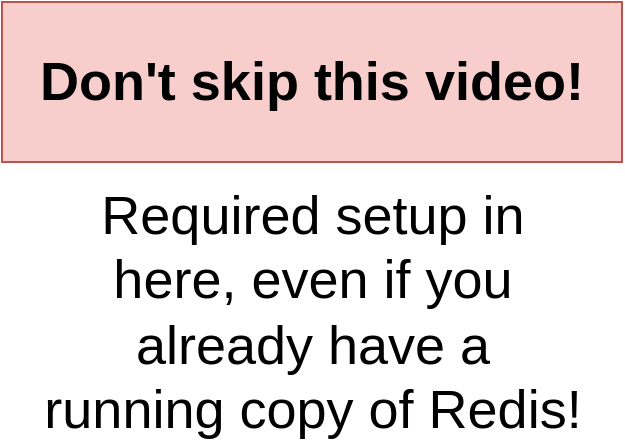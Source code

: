 <mxfile version="13.3.7" type="device" pages="6"><diagram id="FlQmjJf_3P-MdmIjegeD" name="01 - dontskip"><mxGraphModel dx="394" dy="243" grid="1" gridSize="10" guides="1" tooltips="1" connect="1" arrows="1" fold="1" page="1" pageScale="1" pageWidth="1920" pageHeight="1200" math="0" shadow="0"><root><mxCell id="0"/><mxCell id="1" parent="0"/><mxCell id="08LeD3AKnkNgxq96Mvjr-1" value="Don't skip this video!" style="rounded=0;whiteSpace=wrap;html=1;fillColor=#f8cecc;strokeColor=#b85450;fontSize=27;fontStyle=1" vertex="1" parent="1"><mxGeometry x="690" y="430" width="310" height="80" as="geometry"/></mxCell><mxCell id="08LeD3AKnkNgxq96Mvjr-2" value="Required setup in here, even if you already have a running copy of Redis!" style="text;html=1;strokeColor=none;fillColor=none;align=center;verticalAlign=middle;whiteSpace=wrap;rounded=0;fontSize=27;" vertex="1" parent="1"><mxGeometry x="707.5" y="570" width="275" height="30" as="geometry"/></mxCell></root></mxGraphModel></diagram><diagram id="i25XqqXF7UH3JIsQD1Na" name="02 - sections"><mxGraphModel dx="471" dy="290" grid="1" gridSize="10" guides="1" tooltips="1" connect="1" arrows="1" fold="1" page="1" pageScale="1" pageWidth="1920" pageHeight="1200" math="0" shadow="0"><root><mxCell id="IcpuYc4QSEBzgNt1QzdT-0"/><mxCell id="IcpuYc4QSEBzgNt1QzdT-1" parent="IcpuYc4QSEBzgNt1QzdT-0"/><mxCell id="fM0KMBiAQoBOEVt94Xxt-0" value="&lt;font&gt;&lt;b style=&quot;font-size: 18px&quot;&gt;Redis Install&lt;/b&gt;&lt;br&gt;&lt;font style=&quot;font-size: 13px&quot;&gt;(choose one)&lt;/font&gt;&lt;/font&gt;" style="rounded=0;whiteSpace=wrap;html=1;fontSize=27;fillColor=#d5e8d4;strokeColor=#82b366;" vertex="1" parent="IcpuYc4QSEBzgNt1QzdT-1"><mxGeometry x="710" y="457.5" width="120" height="80" as="geometry"/></mxCell><mxCell id="fM0KMBiAQoBOEVt94Xxt-1" value="First Quick Piece of Setup" style="rounded=0;whiteSpace=wrap;html=1;fontSize=27;fontStyle=1;fillColor=#dae8fc;strokeColor=#6c8ebf;" vertex="1" parent="IcpuYc4QSEBzgNt1QzdT-1"><mxGeometry x="710" y="380" width="410" height="40" as="geometry"/></mxCell><mxCell id="fM0KMBiAQoBOEVt94Xxt-2" value="" style="shape=curlyBracket;whiteSpace=wrap;html=1;rounded=1;fontSize=27;" vertex="1" parent="IcpuYc4QSEBzgNt1QzdT-1"><mxGeometry x="830" y="445" width="30" height="105" as="geometry"/></mxCell><mxCell id="fM0KMBiAQoBOEVt94Xxt-3" value="Create an instance on Redis Cloud &lt;b&gt;redis.com&lt;/b&gt;" style="rounded=0;whiteSpace=wrap;html=1;fontSize=14;shadow=1;" vertex="1" parent="IcpuYc4QSEBzgNt1QzdT-1"><mxGeometry x="870" y="445" width="250" height="45" as="geometry"/></mxCell><mxCell id="fM0KMBiAQoBOEVt94Xxt-4" value="Install + run on your local computer" style="rounded=0;whiteSpace=wrap;html=1;fontSize=14;shadow=1;" vertex="1" parent="IcpuYc4QSEBzgNt1QzdT-1"><mxGeometry x="870" y="510" width="250" height="40" as="geometry"/></mxCell><mxCell id="fM0KMBiAQoBOEVt94Xxt-8" value="&lt;i&gt;or&lt;/i&gt;" style="text;html=1;strokeColor=none;fillColor=none;align=center;verticalAlign=middle;whiteSpace=wrap;rounded=0;fontSize=14;" vertex="1" parent="IcpuYc4QSEBzgNt1QzdT-1"><mxGeometry x="975" y="487" width="40" height="20" as="geometry"/></mxCell><mxCell id="IM_Wy5jvjGgdfBNJRTlD-0" value="I will show you local setup later in the course" style="text;html=1;strokeColor=none;fillColor=none;align=center;verticalAlign=middle;whiteSpace=wrap;rounded=0;shadow=0;fontSize=10;fontStyle=2" vertex="1" parent="IcpuYc4QSEBzgNt1QzdT-1"><mxGeometry x="892.5" y="550" width="205" height="30" as="geometry"/></mxCell></root></mxGraphModel></diagram><diagram name="03 - three" id="sYnba6wghPu-67PoCXSD"><mxGraphModel dx="498" dy="307" grid="1" gridSize="10" guides="1" tooltips="1" connect="1" arrows="1" fold="1" page="1" pageScale="1" pageWidth="1920" pageHeight="1200" math="0" shadow="0"><root><mxCell id="MJ04BkHHDkndsGwvQ6Dj-0"/><mxCell id="MJ04BkHHDkndsGwvQ6Dj-1" parent="MJ04BkHHDkndsGwvQ6Dj-0"/><mxCell id="MJ04BkHHDkndsGwvQ6Dj-3" value="Second Quick Piece of Setup" style="rounded=0;whiteSpace=wrap;html=1;fontSize=27;fontStyle=1;fillColor=#dae8fc;strokeColor=#6c8ebf;" vertex="1" parent="MJ04BkHHDkndsGwvQ6Dj-1"><mxGeometry x="710" y="380" width="410" height="40" as="geometry"/></mxCell><mxCell id="MJ04BkHHDkndsGwvQ6Dj-11" value="&lt;font&gt;&lt;span style=&quot;font-size: 18px&quot;&gt;&lt;b&gt;Run Redis Commands Manually&lt;br&gt;&lt;/b&gt;&lt;/span&gt;&lt;font style=&quot;font-size: 12px&quot;&gt;&lt;i&gt;(pick one)&lt;/i&gt;&lt;/font&gt;&lt;br&gt;&lt;/font&gt;" style="rounded=0;whiteSpace=wrap;html=1;fontSize=27;fillColor=#e1d5e7;strokeColor=#9673a6;" vertex="1" parent="MJ04BkHHDkndsGwvQ6Dj-1"><mxGeometry x="710" y="445" width="120" height="150" as="geometry"/></mxCell><mxCell id="MJ04BkHHDkndsGwvQ6Dj-12" value="" style="shape=curlyBracket;whiteSpace=wrap;html=1;rounded=1;fontSize=27;" vertex="1" parent="MJ04BkHHDkndsGwvQ6Dj-1"><mxGeometry x="830" y="440" width="30" height="160" as="geometry"/></mxCell><mxCell id="MJ04BkHHDkndsGwvQ6Dj-13" value="Use Redis-CLI" style="rounded=0;whiteSpace=wrap;html=1;fontSize=14;shadow=1;" vertex="1" parent="MJ04BkHHDkndsGwvQ6Dj-1"><mxGeometry x="870" y="560" width="250" height="40" as="geometry"/></mxCell><mxCell id="MJ04BkHHDkndsGwvQ6Dj-14" value="Use rbook.cloud" style="rounded=0;whiteSpace=wrap;html=1;fontSize=14;shadow=1;" vertex="1" parent="MJ04BkHHDkndsGwvQ6Dj-1"><mxGeometry x="870" y="440" width="250" height="40" as="geometry"/></mxCell><mxCell id="MJ04BkHHDkndsGwvQ6Dj-15" value="&lt;i&gt;or&lt;/i&gt;" style="text;html=1;strokeColor=none;fillColor=none;align=center;verticalAlign=middle;whiteSpace=wrap;rounded=0;fontSize=14;" vertex="1" parent="MJ04BkHHDkndsGwvQ6Dj-1"><mxGeometry x="975" y="477" width="40" height="20" as="geometry"/></mxCell><mxCell id="MJ04BkHHDkndsGwvQ6Dj-16" value="&lt;i&gt;or&lt;/i&gt;" style="text;html=1;strokeColor=none;fillColor=none;align=center;verticalAlign=middle;whiteSpace=wrap;rounded=0;fontSize=14;" vertex="1" parent="MJ04BkHHDkndsGwvQ6Dj-1"><mxGeometry x="975" y="540" width="40" height="20" as="geometry"/></mxCell><mxCell id="MJ04BkHHDkndsGwvQ6Dj-17" value="Run rbook on your local machine" style="rounded=0;whiteSpace=wrap;html=1;fontSize=14;shadow=1;" vertex="1" parent="MJ04BkHHDkndsGwvQ6Dj-1"><mxGeometry x="870" y="500" width="250" height="40" as="geometry"/></mxCell><mxCell id="tQoPjsHzVke9z0r9jETN-0" value="I will show you Redis-CLI later in the course" style="text;html=1;strokeColor=none;fillColor=none;align=center;verticalAlign=middle;whiteSpace=wrap;rounded=0;shadow=0;fontSize=10;fontStyle=2" vertex="1" parent="MJ04BkHHDkndsGwvQ6Dj-1"><mxGeometry x="892.5" y="595" width="205" height="30" as="geometry"/></mxCell></root></mxGraphModel></diagram><diagram id="ezaFsi1SFpjovAXqx6Cd" name="05 - rcloud"><mxGraphModel dx="329" dy="203" grid="1" gridSize="10" guides="1" tooltips="1" connect="1" arrows="1" fold="1" page="1" pageScale="1" pageWidth="1920" pageHeight="1200" math="0" shadow="0"><root><mxCell id="EQR2UDMuqoUpwdu33nb6-0"/><mxCell id="EQR2UDMuqoUpwdu33nb6-1" parent="EQR2UDMuqoUpwdu33nb6-0"/><mxCell id="EQR2UDMuqoUpwdu33nb6-2" value="redis.com" style="rounded=0;whiteSpace=wrap;html=1;shadow=0;fontSize=31;align=center;fillColor=#dae8fc;strokeColor=#6c8ebf;fontStyle=1" vertex="1" parent="EQR2UDMuqoUpwdu33nb6-1"><mxGeometry x="740" y="480" width="270" height="60" as="geometry"/></mxCell><mxCell id="EQR2UDMuqoUpwdu33nb6-3" value="Redis Cloud" style="text;html=1;strokeColor=none;fillColor=none;align=center;verticalAlign=middle;whiteSpace=wrap;rounded=0;shadow=0;fontSize=16;" vertex="1" parent="EQR2UDMuqoUpwdu33nb6-1"><mxGeometry x="812.5" y="459" width="125" height="20" as="geometry"/></mxCell><mxCell id="EQR2UDMuqoUpwdu33nb6-4" value="Free, preconfigured instance of Redis" style="text;html=1;strokeColor=none;fillColor=none;align=center;verticalAlign=middle;whiteSpace=wrap;rounded=0;shadow=0;fontSize=14;fontStyle=2" vertex="1" parent="EQR2UDMuqoUpwdu33nb6-1"><mxGeometry x="807.5" y="550" width="135" height="20" as="geometry"/></mxCell></root></mxGraphModel></diagram><diagram name="03 - two" id="EHu_BVOS-GlR7rDD8QOu"><mxGraphModel dx="521" dy="322" grid="1" gridSize="10" guides="1" tooltips="1" connect="1" arrows="1" fold="1" page="1" pageScale="1" pageWidth="1920" pageHeight="1200" math="0" shadow="0"><root><mxCell id="uOe8OCrlH-KVrKC6KNYU-0"/><mxCell id="uOe8OCrlH-KVrKC6KNYU-1" parent="uOe8OCrlH-KVrKC6KNYU-0"/><mxCell id="uOe8OCrlH-KVrKC6KNYU-3" value="Third Quick Piece of Setup" style="rounded=0;whiteSpace=wrap;html=1;fontSize=27;fontStyle=1;fillColor=#dae8fc;strokeColor=#6c8ebf;" vertex="1" parent="uOe8OCrlH-KVrKC6KNYU-1"><mxGeometry x="710" y="380" width="430" height="40" as="geometry"/></mxCell><mxCell id="uOe8OCrlH-KVrKC6KNYU-7" style="edgeStyle=orthogonalEdgeStyle;rounded=0;orthogonalLoop=1;jettySize=auto;html=1;exitX=1;exitY=0.5;exitDx=0;exitDy=0;fontSize=14;" edge="1" parent="uOe8OCrlH-KVrKC6KNYU-1" source="uOe8OCrlH-KVrKC6KNYU-8" target="uOe8OCrlH-KVrKC6KNYU-9"><mxGeometry relative="1" as="geometry"/></mxCell><mxCell id="uOe8OCrlH-KVrKC6KNYU-8" value="&lt;font&gt;&lt;b style=&quot;font-size: 18px&quot;&gt;App Setup&lt;/b&gt;&lt;br&gt;&lt;/font&gt;" style="rounded=0;whiteSpace=wrap;html=1;fontSize=27;fillColor=#ffe6cc;strokeColor=#d79b00;" vertex="1" parent="uOe8OCrlH-KVrKC6KNYU-1"><mxGeometry x="710" y="440" width="120" height="80" as="geometry"/></mxCell><mxCell id="uOe8OCrlH-KVrKC6KNYU-9" value="&lt;ul style=&quot;font-size: 13px;&quot;&gt;&lt;li style=&quot;font-size: 13px;&quot;&gt;We are going to build an ecommerce app throughout the course.&amp;nbsp;&lt;/li&gt;&lt;li style=&quot;font-size: 13px;&quot;&gt;I built the frontend portion for you&lt;/li&gt;&lt;li style=&quot;font-size: 13px;&quot;&gt;&lt;b style=&quot;font-size: 13px;&quot;&gt;The frontend needs to be installed&lt;/b&gt;&lt;/li&gt;&lt;/ul&gt;" style="rounded=0;whiteSpace=wrap;html=1;fontSize=13;align=left;spacing=-21;shadow=1;" vertex="1" parent="uOe8OCrlH-KVrKC6KNYU-1"><mxGeometry x="870" y="442.5" width="270" height="75" as="geometry"/></mxCell></root></mxGraphModel></diagram><diagram id="2PZypaig-u_TAs4XBowh" name="06 - node"><mxGraphModel dx="664" dy="410" grid="1" gridSize="10" guides="1" tooltips="1" connect="1" arrows="1" fold="1" page="1" pageScale="1" pageWidth="1920" pageHeight="1200" math="0" shadow="0"><root><mxCell id="6YnsjQfQuOm4h_Rg6mBm-0"/><mxCell id="6YnsjQfQuOm4h_Rg6mBm-1" parent="6YnsjQfQuOm4h_Rg6mBm-0"/><mxCell id="qdNOnSKfAjLG5bd8VpEj-0" value="&lt;span style=&quot;font-size: 16px ; font-weight: 400&quot;&gt;Node JS Setup&lt;/span&gt;&lt;br&gt;nodejs.org/en/download/" style="rounded=0;whiteSpace=wrap;html=1;shadow=0;fontSize=20;align=center;fillColor=#dae8fc;strokeColor=#6c8ebf;fontStyle=1" vertex="1" parent="6YnsjQfQuOm4h_Rg6mBm-1"><mxGeometry x="740" y="480" width="270" height="60" as="geometry"/></mxCell><mxCell id="abFDdZ05ednxbju0sCdV-0" value="1" style="rounded=0;whiteSpace=wrap;html=1;shadow=0;fontSize=20;align=center;" vertex="1" parent="6YnsjQfQuOm4h_Rg6mBm-1"><mxGeometry x="680" y="480" width="60" height="60" as="geometry"/></mxCell><mxCell id="abFDdZ05ednxbju0sCdV-1" value="&lt;span style=&quot;font-size: 16px ; font-weight: 400&quot;&gt;Extract the 'rbay.zip' file (download from the lecture right before this)&lt;/span&gt;" style="rounded=0;whiteSpace=wrap;html=1;shadow=0;fontSize=20;align=center;fillColor=#dae8fc;strokeColor=#6c8ebf;fontStyle=1" vertex="1" parent="6YnsjQfQuOm4h_Rg6mBm-1"><mxGeometry x="740" y="550" width="270" height="60" as="geometry"/></mxCell><mxCell id="abFDdZ05ednxbju0sCdV-2" value="2" style="rounded=0;whiteSpace=wrap;html=1;shadow=0;fontSize=20;align=center;" vertex="1" parent="6YnsjQfQuOm4h_Rg6mBm-1"><mxGeometry x="680" y="550" width="60" height="60" as="geometry"/></mxCell><mxCell id="abFDdZ05ednxbju0sCdV-3" value="&lt;span style=&quot;font-size: 16px&quot;&gt;&lt;span style=&quot;font-weight: 400&quot;&gt;At the terminal, run '&lt;/span&gt;&lt;i&gt;npm install&lt;/i&gt;&lt;span style=&quot;font-weight: 400&quot;&gt;' inside the project directory&lt;/span&gt;&lt;/span&gt;" style="rounded=0;whiteSpace=wrap;html=1;shadow=0;fontSize=20;align=center;fillColor=#dae8fc;strokeColor=#6c8ebf;fontStyle=1" vertex="1" parent="6YnsjQfQuOm4h_Rg6mBm-1"><mxGeometry x="740" y="620" width="270" height="60" as="geometry"/></mxCell><mxCell id="abFDdZ05ednxbju0sCdV-4" value="3" style="rounded=0;whiteSpace=wrap;html=1;shadow=0;fontSize=20;align=center;" vertex="1" parent="6YnsjQfQuOm4h_Rg6mBm-1"><mxGeometry x="680" y="620" width="60" height="60" as="geometry"/></mxCell><mxCell id="abFDdZ05ednxbju0sCdV-5" value="&lt;span style=&quot;font-size: 16px ; font-weight: 400&quot;&gt;Add connection info to the '&lt;/span&gt;&lt;span style=&quot;font-size: 16px&quot;&gt;&lt;i&gt;.env&lt;/i&gt;&lt;/span&gt;&lt;span style=&quot;font-size: 16px ; font-weight: 400&quot;&gt;' file&lt;/span&gt;" style="rounded=0;whiteSpace=wrap;html=1;shadow=0;fontSize=20;align=center;fillColor=#dae8fc;strokeColor=#6c8ebf;fontStyle=1" vertex="1" parent="6YnsjQfQuOm4h_Rg6mBm-1"><mxGeometry x="740" y="690" width="270" height="60" as="geometry"/></mxCell><mxCell id="abFDdZ05ednxbju0sCdV-6" value="4" style="rounded=0;whiteSpace=wrap;html=1;shadow=0;fontSize=20;align=center;" vertex="1" parent="6YnsjQfQuOm4h_Rg6mBm-1"><mxGeometry x="680" y="690" width="60" height="60" as="geometry"/></mxCell><mxCell id="abFDdZ05ednxbju0sCdV-7" value="&lt;span style=&quot;font-size: 16px ; font-weight: 400&quot;&gt;Start the project up by running &lt;br&gt;'&lt;/span&gt;&lt;span style=&quot;font-size: 16px&quot;&gt;&lt;i&gt;npm run dev&lt;/i&gt;&lt;span style=&quot;font-weight: normal&quot;&gt;'&lt;/span&gt;&lt;/span&gt;" style="rounded=0;whiteSpace=wrap;html=1;shadow=0;fontSize=20;align=center;fillColor=#dae8fc;strokeColor=#6c8ebf;fontStyle=1" vertex="1" parent="6YnsjQfQuOm4h_Rg6mBm-1"><mxGeometry x="740" y="760" width="270" height="60" as="geometry"/></mxCell><mxCell id="abFDdZ05ednxbju0sCdV-8" value="5" style="rounded=0;whiteSpace=wrap;html=1;shadow=0;fontSize=20;align=center;" vertex="1" parent="6YnsjQfQuOm4h_Rg6mBm-1"><mxGeometry x="680" y="760" width="60" height="60" as="geometry"/></mxCell></root></mxGraphModel></diagram></mxfile>